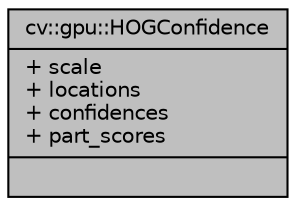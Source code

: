 digraph "cv::gpu::HOGConfidence"
{
 // LATEX_PDF_SIZE
  edge [fontname="Helvetica",fontsize="10",labelfontname="Helvetica",labelfontsize="10"];
  node [fontname="Helvetica",fontsize="10",shape=record];
  Node1 [label="{cv::gpu::HOGConfidence\n|+ scale\l+ locations\l+ confidences\l+ part_scores\l|}",height=0.2,width=0.4,color="black", fillcolor="grey75", style="filled", fontcolor="black",tooltip=" "];
}
